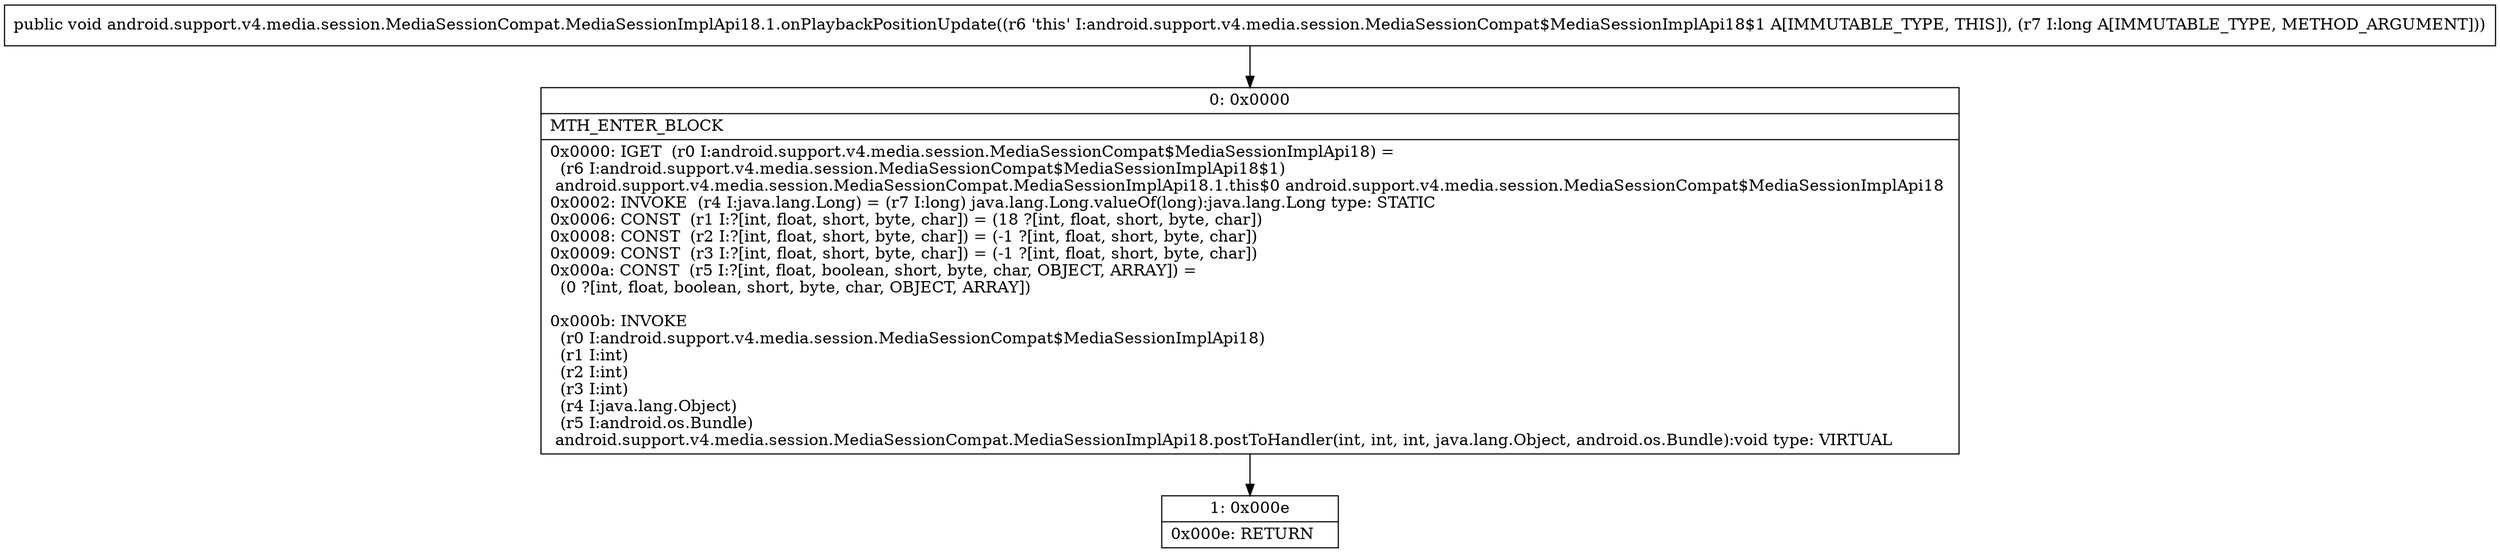 digraph "CFG forandroid.support.v4.media.session.MediaSessionCompat.MediaSessionImplApi18.1.onPlaybackPositionUpdate(J)V" {
Node_0 [shape=record,label="{0\:\ 0x0000|MTH_ENTER_BLOCK\l|0x0000: IGET  (r0 I:android.support.v4.media.session.MediaSessionCompat$MediaSessionImplApi18) = \l  (r6 I:android.support.v4.media.session.MediaSessionCompat$MediaSessionImplApi18$1)\l android.support.v4.media.session.MediaSessionCompat.MediaSessionImplApi18.1.this$0 android.support.v4.media.session.MediaSessionCompat$MediaSessionImplApi18 \l0x0002: INVOKE  (r4 I:java.lang.Long) = (r7 I:long) java.lang.Long.valueOf(long):java.lang.Long type: STATIC \l0x0006: CONST  (r1 I:?[int, float, short, byte, char]) = (18 ?[int, float, short, byte, char]) \l0x0008: CONST  (r2 I:?[int, float, short, byte, char]) = (\-1 ?[int, float, short, byte, char]) \l0x0009: CONST  (r3 I:?[int, float, short, byte, char]) = (\-1 ?[int, float, short, byte, char]) \l0x000a: CONST  (r5 I:?[int, float, boolean, short, byte, char, OBJECT, ARRAY]) = \l  (0 ?[int, float, boolean, short, byte, char, OBJECT, ARRAY])\l \l0x000b: INVOKE  \l  (r0 I:android.support.v4.media.session.MediaSessionCompat$MediaSessionImplApi18)\l  (r1 I:int)\l  (r2 I:int)\l  (r3 I:int)\l  (r4 I:java.lang.Object)\l  (r5 I:android.os.Bundle)\l android.support.v4.media.session.MediaSessionCompat.MediaSessionImplApi18.postToHandler(int, int, int, java.lang.Object, android.os.Bundle):void type: VIRTUAL \l}"];
Node_1 [shape=record,label="{1\:\ 0x000e|0x000e: RETURN   \l}"];
MethodNode[shape=record,label="{public void android.support.v4.media.session.MediaSessionCompat.MediaSessionImplApi18.1.onPlaybackPositionUpdate((r6 'this' I:android.support.v4.media.session.MediaSessionCompat$MediaSessionImplApi18$1 A[IMMUTABLE_TYPE, THIS]), (r7 I:long A[IMMUTABLE_TYPE, METHOD_ARGUMENT])) }"];
MethodNode -> Node_0;
Node_0 -> Node_1;
}

